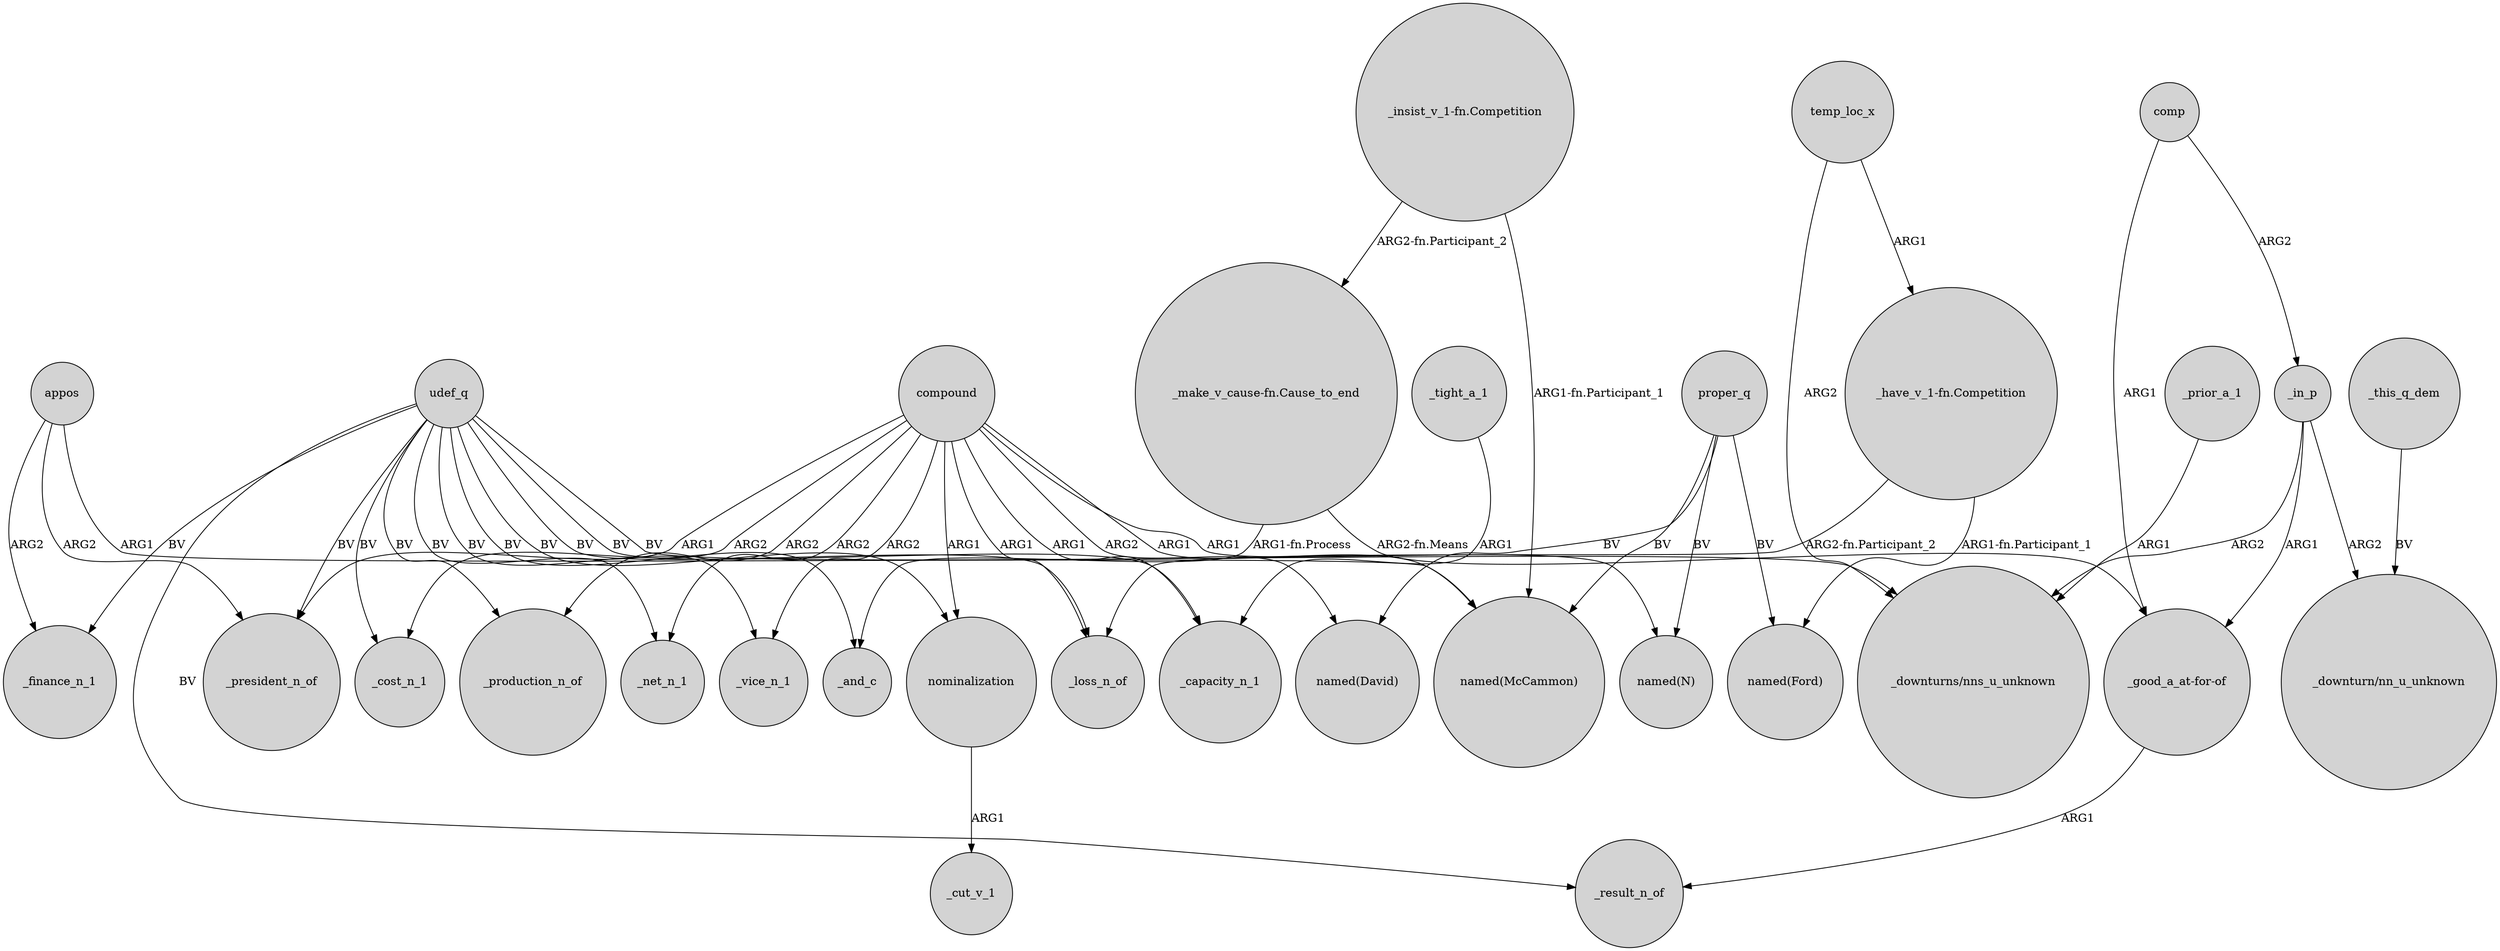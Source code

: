 digraph {
	node [shape=circle style=filled]
	appos -> _president_n_of [label=ARG2]
	proper_q -> "named(N)" [label=BV]
	temp_loc_x -> "_downturns/nns_u_unknown" [label=ARG2]
	udef_q -> _finance_n_1 [label=BV]
	compound -> _net_n_1 [label=ARG2]
	compound -> "named(N)" [label=ARG1]
	proper_q -> "named(Ford)" [label=BV]
	compound -> _cost_n_1 [label=ARG2]
	compound -> "named(McCammon)" [label=ARG1]
	"_good_a_at-for-of" -> _result_n_of [label=ARG1]
	udef_q -> nominalization [label=BV]
	"_make_v_cause-fn.Cause_to_end" -> _and_c [label="ARG1-fn.Process"]
	"_make_v_cause-fn.Cause_to_end" -> "_good_a_at-for-of" [label="ARG2-fn.Means"]
	proper_q -> "named(McCammon)" [label=BV]
	udef_q -> _and_c [label=BV]
	compound -> _production_n_of [label=ARG2]
	"_insist_v_1-fn.Competition" -> "named(McCammon)" [label="ARG1-fn.Participant_1"]
	_in_p -> "_downturn/nn_u_unknown" [label=ARG2]
	compound -> nominalization [label=ARG1]
	appos -> "named(McCammon)" [label=ARG1]
	"_have_v_1-fn.Competition" -> _loss_n_of [label="ARG2-fn.Participant_2"]
	comp -> _in_p [label=ARG2]
	udef_q -> _vice_n_1 [label=BV]
	_in_p -> "_good_a_at-for-of" [label=ARG1]
	compound -> _loss_n_of [label=ARG1]
	"_insist_v_1-fn.Competition" -> "_make_v_cause-fn.Cause_to_end" [label="ARG2-fn.Participant_2"]
	udef_q -> "_downturns/nns_u_unknown" [label=BV]
	temp_loc_x -> "_have_v_1-fn.Competition" [label=ARG1]
	udef_q -> _net_n_1 [label=BV]
	udef_q -> _loss_n_of [label=BV]
	compound -> _capacity_n_1 [label=ARG1]
	_this_q_dem -> "_downturn/nn_u_unknown" [label=BV]
	nominalization -> _cut_v_1 [label=ARG1]
	_tight_a_1 -> _capacity_n_1 [label=ARG1]
	compound -> _vice_n_1 [label=ARG2]
	udef_q -> _capacity_n_1 [label=BV]
	compound -> _president_n_of [label=ARG1]
	_in_p -> "_downturns/nns_u_unknown" [label=ARG2]
	"_have_v_1-fn.Competition" -> "named(Ford)" [label="ARG1-fn.Participant_1"]
	udef_q -> _president_n_of [label=BV]
	comp -> "_good_a_at-for-of" [label=ARG1]
	appos -> _finance_n_1 [label=ARG2]
	udef_q -> _result_n_of [label=BV]
	_prior_a_1 -> "_downturns/nns_u_unknown" [label=ARG1]
	proper_q -> "named(David)" [label=BV]
	udef_q -> _production_n_of [label=BV]
	udef_q -> _cost_n_1 [label=BV]
	compound -> "named(David)" [label=ARG2]
}
